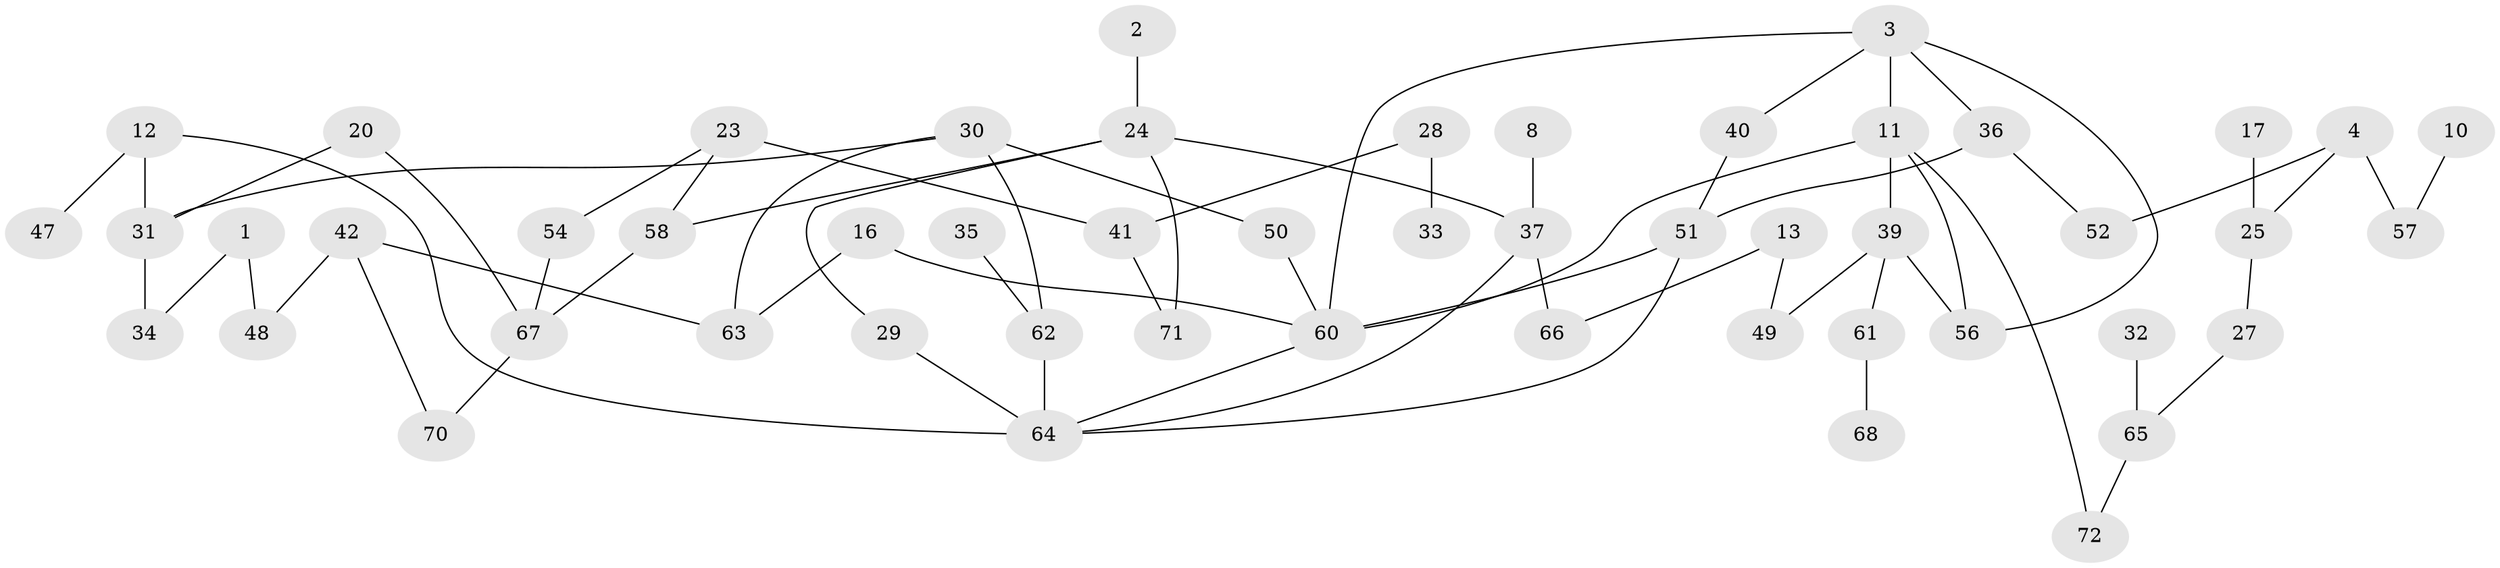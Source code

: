 // original degree distribution, {1: 0.3108108108108108, 4: 0.07432432432432433, 3: 0.1891891891891892, 2: 0.28378378378378377, 0: 0.10135135135135136, 5: 0.04054054054054054}
// Generated by graph-tools (version 1.1) at 2025/35/03/04/25 23:35:49]
// undirected, 52 vertices, 68 edges
graph export_dot {
  node [color=gray90,style=filled];
  1;
  2;
  3;
  4;
  8;
  10;
  11;
  12;
  13;
  16;
  17;
  20;
  23;
  24;
  25;
  27;
  28;
  29;
  30;
  31;
  32;
  33;
  34;
  35;
  36;
  37;
  39;
  40;
  41;
  42;
  47;
  48;
  49;
  50;
  51;
  52;
  54;
  56;
  57;
  58;
  60;
  61;
  62;
  63;
  64;
  65;
  66;
  67;
  68;
  70;
  71;
  72;
  1 -- 34 [weight=1.0];
  1 -- 48 [weight=1.0];
  2 -- 24 [weight=1.0];
  3 -- 11 [weight=1.0];
  3 -- 36 [weight=1.0];
  3 -- 40 [weight=1.0];
  3 -- 56 [weight=1.0];
  3 -- 60 [weight=1.0];
  4 -- 25 [weight=1.0];
  4 -- 52 [weight=1.0];
  4 -- 57 [weight=1.0];
  8 -- 37 [weight=1.0];
  10 -- 57 [weight=1.0];
  11 -- 39 [weight=1.0];
  11 -- 56 [weight=1.0];
  11 -- 60 [weight=1.0];
  11 -- 72 [weight=1.0];
  12 -- 31 [weight=1.0];
  12 -- 47 [weight=1.0];
  12 -- 64 [weight=1.0];
  13 -- 49 [weight=1.0];
  13 -- 66 [weight=1.0];
  16 -- 60 [weight=1.0];
  16 -- 63 [weight=1.0];
  17 -- 25 [weight=1.0];
  20 -- 31 [weight=1.0];
  20 -- 67 [weight=1.0];
  23 -- 41 [weight=2.0];
  23 -- 54 [weight=1.0];
  23 -- 58 [weight=1.0];
  24 -- 29 [weight=1.0];
  24 -- 37 [weight=1.0];
  24 -- 58 [weight=1.0];
  24 -- 71 [weight=1.0];
  25 -- 27 [weight=1.0];
  27 -- 65 [weight=1.0];
  28 -- 33 [weight=1.0];
  28 -- 41 [weight=1.0];
  29 -- 64 [weight=1.0];
  30 -- 31 [weight=1.0];
  30 -- 50 [weight=1.0];
  30 -- 62 [weight=1.0];
  30 -- 63 [weight=1.0];
  31 -- 34 [weight=1.0];
  32 -- 65 [weight=1.0];
  35 -- 62 [weight=1.0];
  36 -- 51 [weight=1.0];
  36 -- 52 [weight=1.0];
  37 -- 64 [weight=1.0];
  37 -- 66 [weight=1.0];
  39 -- 49 [weight=1.0];
  39 -- 56 [weight=1.0];
  39 -- 61 [weight=1.0];
  40 -- 51 [weight=1.0];
  41 -- 71 [weight=1.0];
  42 -- 48 [weight=1.0];
  42 -- 63 [weight=1.0];
  42 -- 70 [weight=1.0];
  50 -- 60 [weight=1.0];
  51 -- 60 [weight=1.0];
  51 -- 64 [weight=1.0];
  54 -- 67 [weight=1.0];
  58 -- 67 [weight=1.0];
  60 -- 64 [weight=1.0];
  61 -- 68 [weight=1.0];
  62 -- 64 [weight=2.0];
  65 -- 72 [weight=1.0];
  67 -- 70 [weight=1.0];
}

